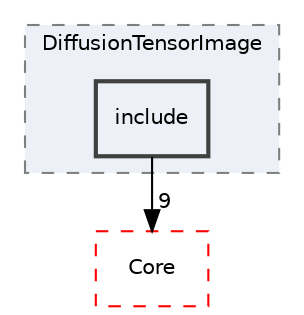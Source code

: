 digraph "include"
{
 // LATEX_PDF_SIZE
  edge [fontname="Helvetica",fontsize="10",labelfontname="Helvetica",labelfontsize="10"];
  node [fontname="Helvetica",fontsize="10",shape=record];
  compound=true
  subgraph clusterdir_26b1d79fbef44cab07cac745e18a8ee4 {
    graph [ bgcolor="#edf0f7", pencolor="grey50", style="filled,dashed,", label="DiffusionTensorImage", fontname="Helvetica", fontsize="10", URL="dir_26b1d79fbef44cab07cac745e18a8ee4.html"]
  dir_45f1927944dfc731fbf421fe06bf9f7c [shape=box, label="include", style="filled,bold,", fillcolor="#edf0f7", color="grey25", URL="dir_45f1927944dfc731fbf421fe06bf9f7c.html"];
  }
  dir_cac7f9cecb9aa42a0bd05452dddd8a21 [shape=box, label="Core", style="dashed,", fillcolor="#edf0f7", color="red", URL="dir_cac7f9cecb9aa42a0bd05452dddd8a21.html"];
  dir_45f1927944dfc731fbf421fe06bf9f7c->dir_cac7f9cecb9aa42a0bd05452dddd8a21 [headlabel="9", labeldistance=1.5 headhref="dir_000082_000014.html"];
}
